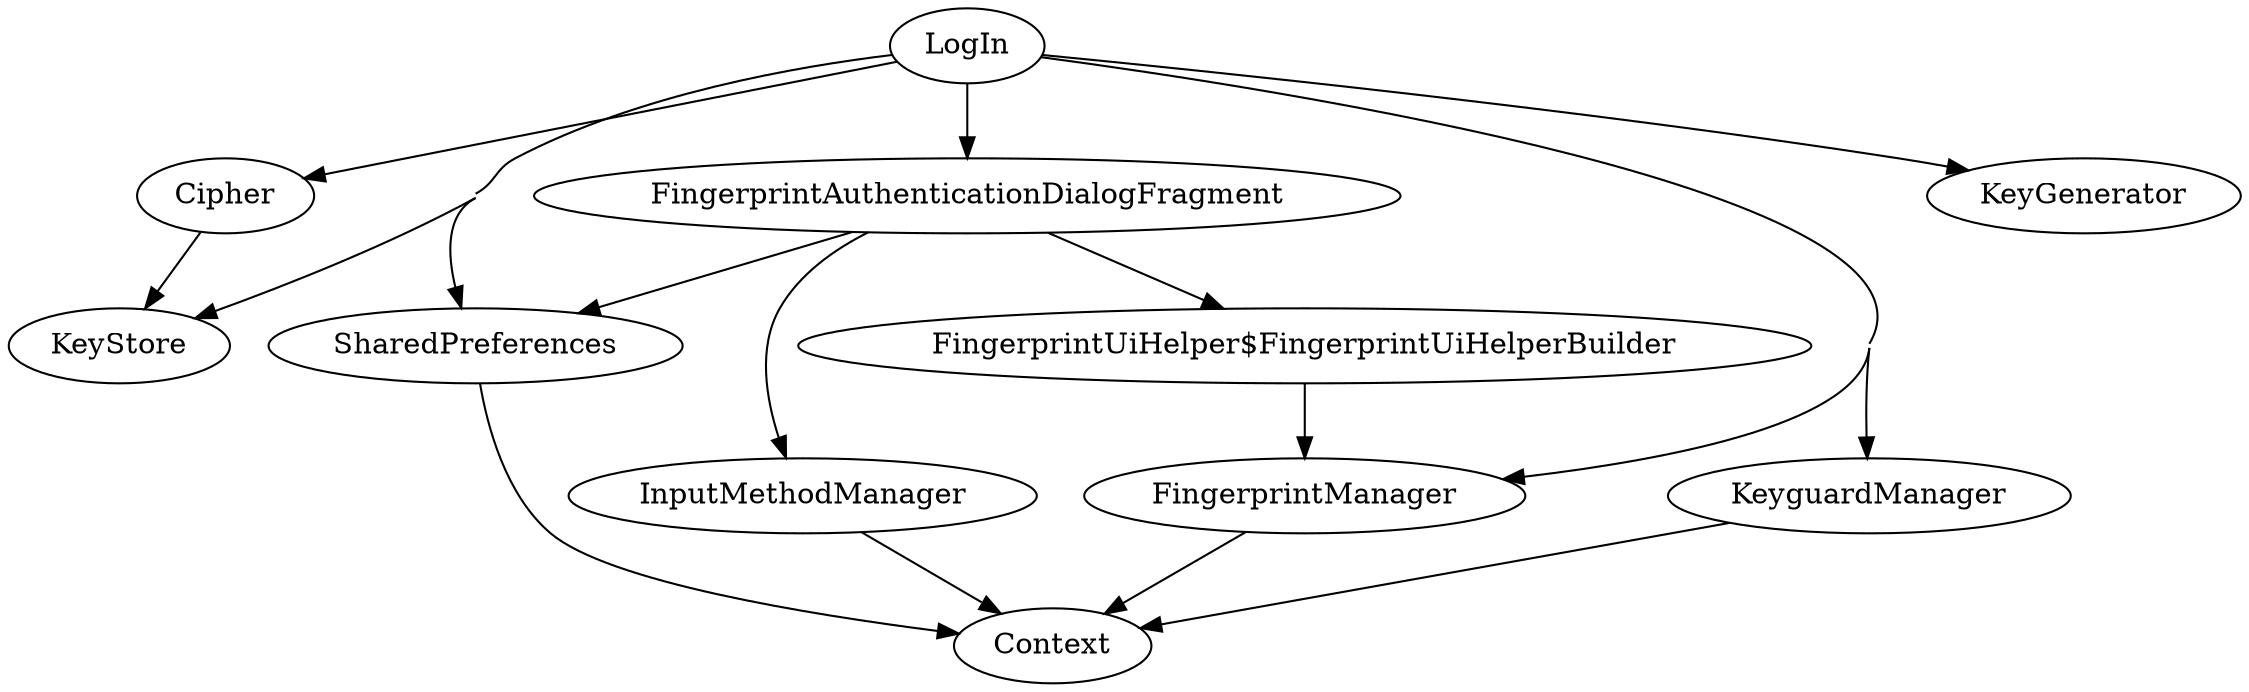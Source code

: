digraph G1 {
  concentrate = true;
  Cipher -> KeyStore;
  n2 [label="FingerprintUiHelper$FingerprintUiHelperBuilder"];
  FingerprintAuthenticationDialogFragment -> n2;
  FingerprintAuthenticationDialogFragment -> SharedPreferences;
  FingerprintAuthenticationDialogFragment -> InputMethodManager;
  FingerprintManager -> Context;
  n2 -> FingerprintManager;
  InputMethodManager -> Context;
  KeyguardManager -> Context;
  LogIn -> FingerprintAuthenticationDialogFragment;
  LogIn -> KeyguardManager;
  LogIn -> SharedPreferences;
  LogIn -> FingerprintManager;
  LogIn -> KeyStore;
  LogIn -> Cipher;
  LogIn -> KeyGenerator;
  SharedPreferences -> Context;
}
